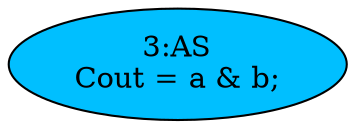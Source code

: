 strict digraph "" {
	node [label="\N"];
	"3:AS"	 [ast="<pyverilog.vparser.ast.Assign object at 0x7f51a1d0a550>",
		def_var="['Cout']",
		fillcolor=deepskyblue,
		label="3:AS
Cout = a & b;",
		statements="[]",
		style=filled,
		typ=Assign,
		use_var="['a', 'b']"];
}

